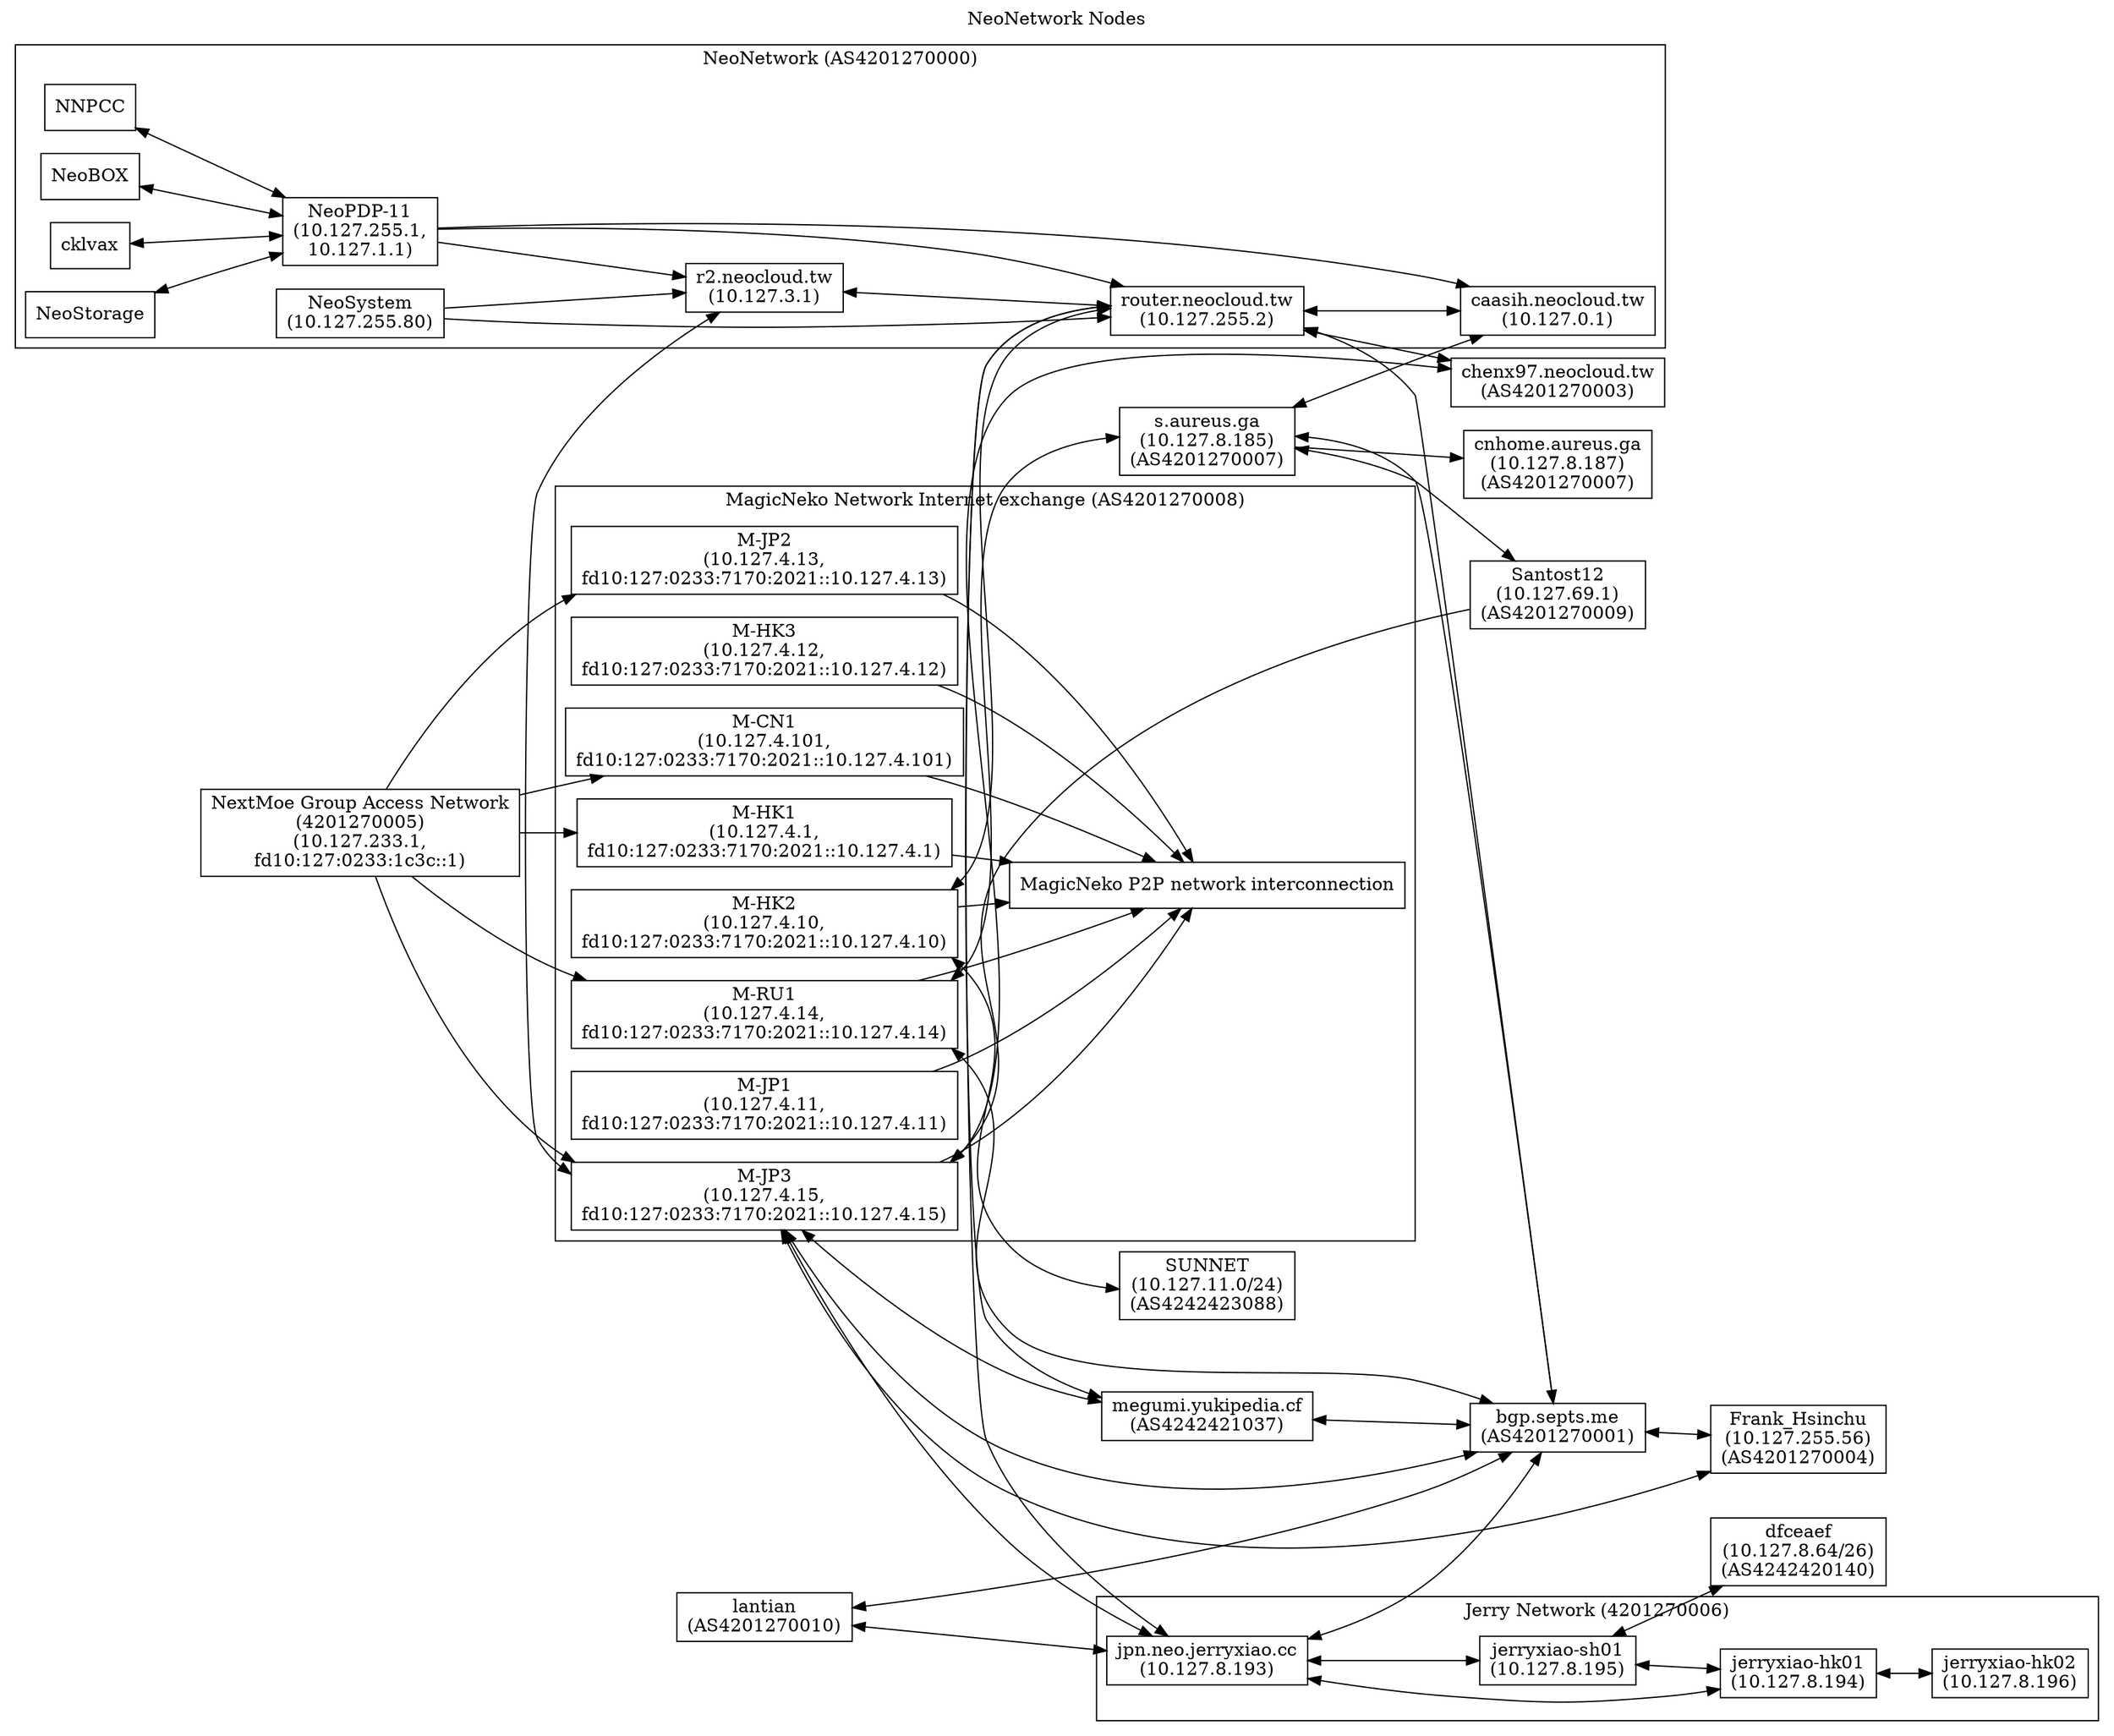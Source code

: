 digraph "NeoNetwork Nodes"
{
	label="NeoNetwork Nodes";
	labelloc="t";
	rankdir=LR;
	node [shape=box]
	c [label="caasih.neocloud.tw\n(10.127.0.1)"]
	ucbvax [label="router.neocloud.tw\n(10.127.255.2)"]
	np11 [label="NeoPDP-11\n(10.127.255.1,\n10.127.1.1)"]
	ns [label="NeoSystem\n(10.127.255.80)"]
	megumiLHS [label="megumi.yukipedia.cf\n(AS4242421037)"]
	pan [label="r2.neocloud.tw\n(10.127.3.1)"]
	icecat_Explosion [label="MagicNeko P2P network interconnection"]
	icecat_Notebook [label="NextMoe Group Access Network\n(4201270005)\n(10.127.233.1,\nfd10:127:0233:1c3c::1)"]
	magicneko_HK01 [label="M-HK1\n(10.127.4.1,\nfd10:127:0233:7170:2021::10.127.4.1)"]
	magicneko_HK02 [label="M-HK2\n(10.127.4.10,\nfd10:127:0233:7170:2021::10.127.4.10)"]
	magicneko_JP01 [label="M-JP1\n(10.127.4.11,\nfd10:127:0233:7170:2021::10.127.4.11)"]
	magicneko_HK03 [label="M-HK3\n(10.127.4.12,\nfd10:127:0233:7170:2021::10.127.4.12)"]
	magicneko_JP02 [label="M-JP2\n(10.127.4.13,\nfd10:127:0233:7170:2021::10.127.4.13)"]
	magicneko_RU01 [label="M-RU1\n(10.127.4.14,\nfd10:127:0233:7170:2021::10.127.4.14)"]
	magicneko_JP03 [label="M-JP3\n(10.127.4.15,\nfd10:127:0233:7170:2021::10.127.4.15)"]
	magicneko_CN01 [label="M-CN1\n(10.127.4.101,\nfd10:127:0233:7170:2021::10.127.4.101)"]
	staph [label="s.aureus.ga\n(10.127.8.185)\n(AS4201270007)"]
	staph_CN [label="cnhome.aureus.ga\n(10.127.8.187)\n(AS4201270007)"]
	chenx97 [label="chenx97.neocloud.tw\n(AS4201270003)"]
	JerryXiao [label="jpn.neo.jerryxiao.cc\n(10.127.8.193)"]
	JerryXiao_SH01 [label="jerryxiao-sh01\n(10.127.8.195)"]
	JerryXiao_HK01 [label="jerryxiao-hk01\n(10.127.8.194)"]
	JerryXiao_HK02 [label="jerryxiao-hk02\n(10.127.8.196)"]
	septs [label="bgp.septs.me\n(AS4201270001)"]
	lantian [label="lantian\n(AS4201270010)"]
	dfceaef [label="dfceaef\n(10.127.8.64/26)\n(AS4242420140)"]
	SUNNET [label="SUNNET\n(10.127.11.0/24)\n(AS4242423088)"]
	santost12 [label="Santost12\n(10.127.69.1)\n(AS4201270009)"]
	frank_hsinchu [label="Frank_Hsinchu\n(10.127.255.56)\n(AS4201270004)"]

	subgraph cluster_AS4201270000
	{
		label = "NeoNetwork (AS4201270000)";

		NNPCC -> np11 [dir=both]
		NeoBOX -> np11 [dir=both]
		cklvax -> np11 [dir=both]
		NeoStorage -> np11 [dir=both]
		np11 -> ucbvax
		np11 -> pan
		np11 -> c
		ucbvax -> c [dir=both]
		ns -> ucbvax
		ns -> pan
		pan -> ucbvax [dir=both]
	}

	megumiLHS -> ucbvax [dir=both]
	magicneko_HK02 -> ucbvax [dir=both]
	c -> staph [dir=both]
	staph -> staph_CN
	ucbvax -> chenx97 [dir=both]

	subgraph cluster_4201270008
	{
		label="MagicNeko Network Internet exchange (AS4201270008)";

		magicneko_HK01 -> icecat_Explosion
		magicneko_HK02 -> icecat_Explosion
		magicneko_JP01 -> icecat_Explosion
		magicneko_HK03 -> icecat_Explosion
		magicneko_JP02 -> icecat_Explosion
		magicneko_RU01 -> icecat_Explosion
		magicneko_JP03 -> icecat_Explosion
		magicneko_CN01 -> icecat_Explosion
	}

	subgraph cluster_4201270006
	{
		label="Jerry Network (4201270006)";

		JerryXiao -> JerryXiao_SH01 [dir=both]
		JerryXiao -> JerryXiao_HK01 [dir=both]
		JerryXiao_SH01 -> JerryXiao_HK01 [dir=both]
		JerryXiao_HK01 -> JerryXiao_HK02 [dir=both]
	}

	JerryXiao -> ucbvax [dir=both]
	JerryXiao -> septs [dir=both]
	JerryXiao_SH01 -> dfceaef [dir=both]
	magicneko_JP03 -> JerryXiao [dir=both]
	lantian -> septs [dir=both]
	lantian -> JerryXiao [dir=both]
	magicneko_JP03 -> septs [dir=both]
	staph -> septs [dir=both]
	ucbvax -> septs [dir=both]
	magicneko_JP03 -> chenx97 [dir=both]
	magicneko_RU01 -> staph [dir=both]
	megumiLHS -> septs [dir=both]
	magicneko_HK02 -> SUNNET [dir=both]
	staph -> santost12 [dir=both]
	magicneko_RU01 -> septs [dir=both]
	magicneko_JP03 -> megumiLHS [dir=both]
	magicneko_JP03 -> frank_hsinchu [dir=both]
	septs	->	frank_hsinchu	[dir=both]
	icecat_Notebook -> magicneko_HK01
	icecat_Notebook -> magicneko_JP03
	icecat_Notebook -> magicneko_RU01
	icecat_Notebook -> magicneko_CN01
	icecat_Notebook -> magicneko_JP02
	santost12	-> magicneko_JP03
	pan -> magicneko_JP03 [dir=both]
}
